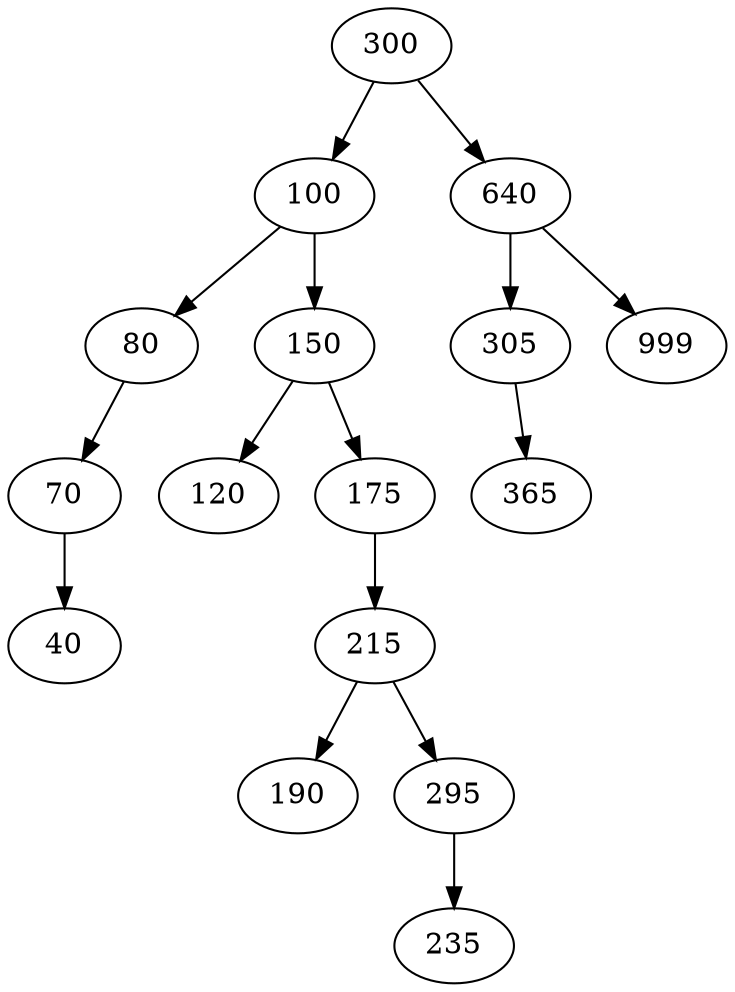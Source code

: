 digraph G { 
X10000123[label ="300"];
X10000123->X20000123;
X20000123[label ="100"];
X20000123[label ="100"];
X20000123->X60000123;
X60000123[label ="80"];
X60000123[label ="80"];
X60000123->X90000123;
X90000123[label ="70"];
X90000123[label ="70"];
X90000123->X05000123;
X05000123[label ="40"];
X20000123[label ="100"];
X20000123->X30000123;
X30000123[label ="150"];
X30000123[label ="150"];
X30000123->X04000123;
X04000123[label ="120"];
X30000123[label ="150"];
X30000123->X50000123;
X50000123[label ="175"];
X50000123[label ="175"];
X50000123->X70000123;
X70000123[label ="215"];
X70000123[label ="215"];
X70000123->X03000123;
X03000123[label ="190"];
X70000123[label ="215"];
X70000123->X80000123;
X80000123[label ="295"];
X80000123[label ="295"];
X80000123->X01000123;
X01000123[label ="235"];
X10000123[label ="300"];
X10000123->X40000123;
X40000123[label ="640"];
X40000123[label ="640"];
X40000123->X02000123;
X02000123[label ="305"];
X02000123[label ="305"];
X02000123->X06000123;
X06000123[label ="365"];
X40000123[label ="640"];
X40000123->X07000123;
X07000123[label ="999"];
 }